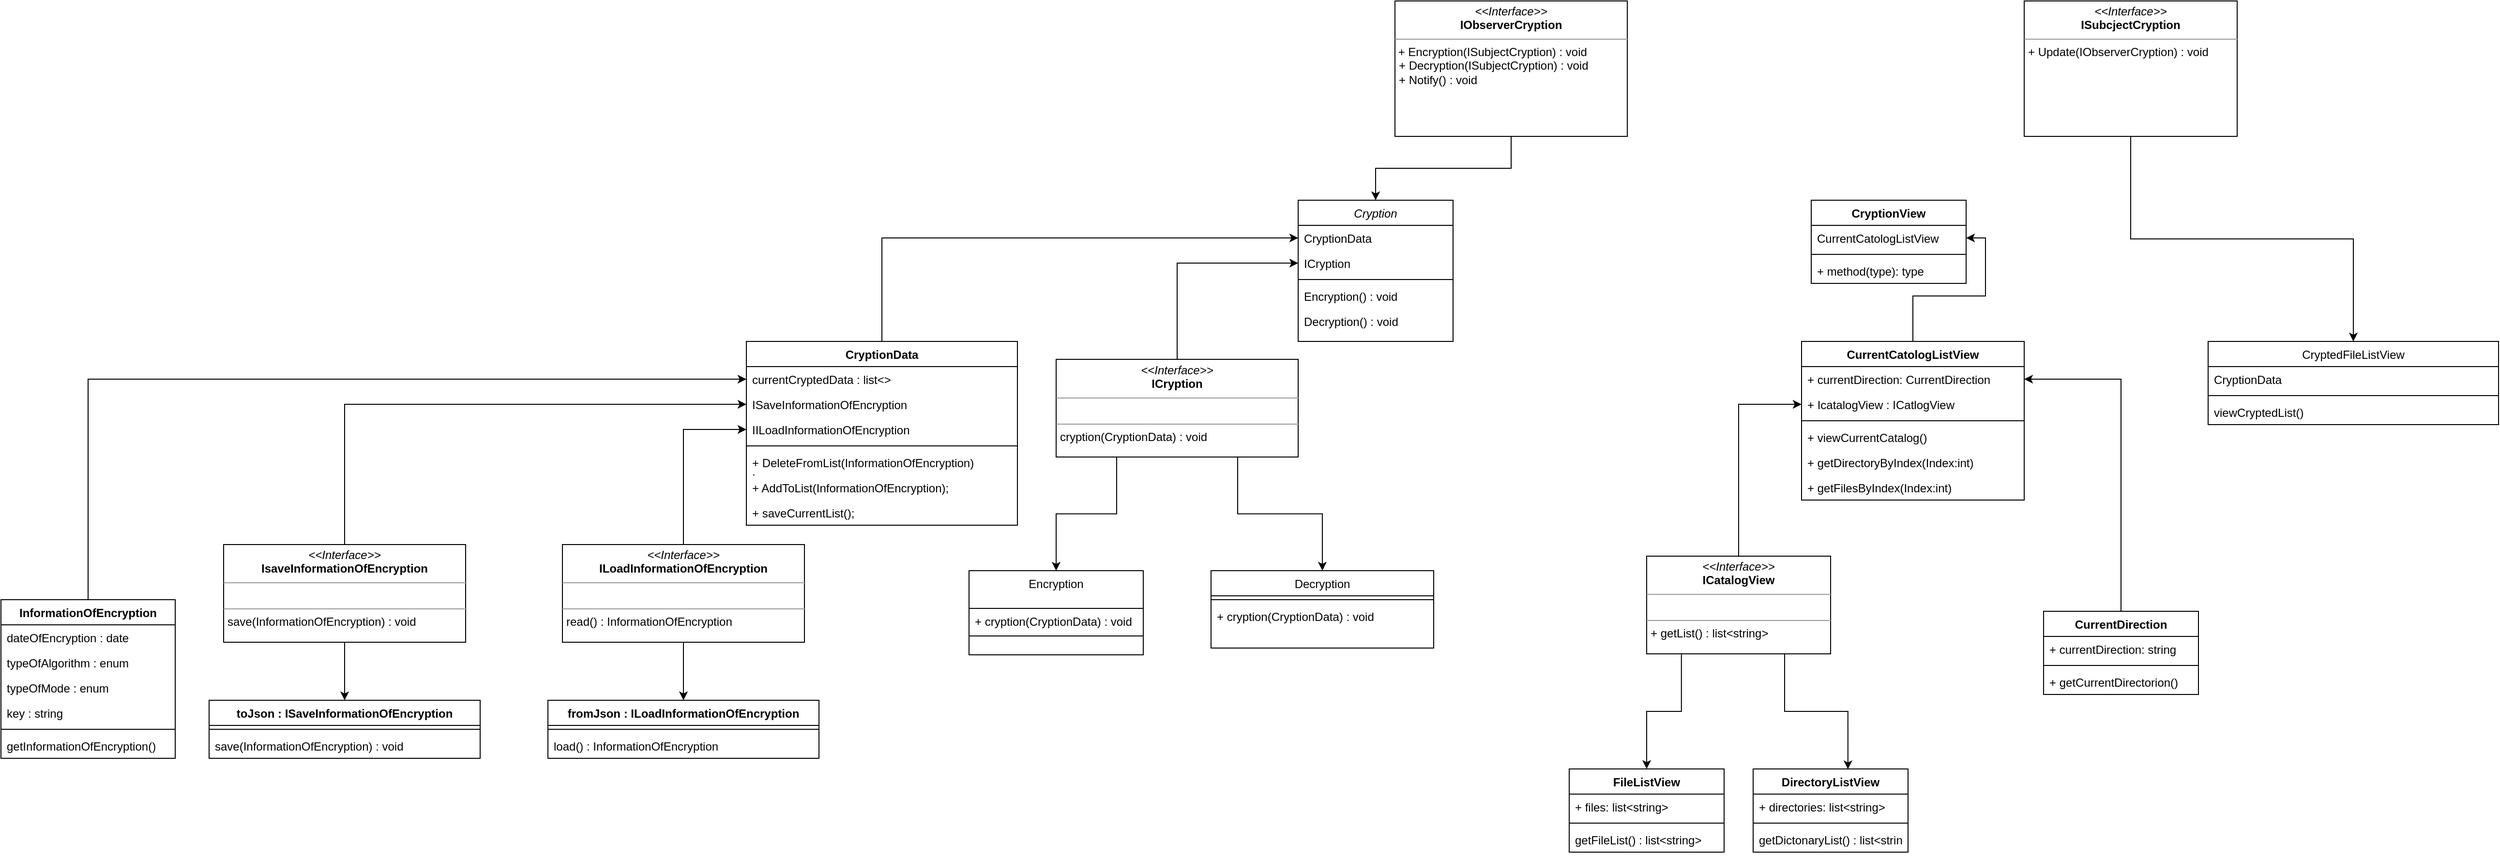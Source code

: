 <mxfile version="14.5.1" type="github">
  <diagram id="C5RBs43oDa-KdzZeNtuy" name="Page-1">
    <mxGraphModel dx="2249" dy="794" grid="1" gridSize="10" guides="1" tooltips="1" connect="1" arrows="1" fold="1" page="1" pageScale="1" pageWidth="827" pageHeight="1169" math="0" shadow="0">
      <root>
        <mxCell id="WIyWlLk6GJQsqaUBKTNV-0" />
        <mxCell id="WIyWlLk6GJQsqaUBKTNV-1" parent="WIyWlLk6GJQsqaUBKTNV-0" />
        <mxCell id="zkfFHV4jXpPFQw0GAbJ--0" value="Cryption" style="swimlane;fontStyle=2;align=center;verticalAlign=top;childLayout=stackLayout;horizontal=1;startSize=26;horizontalStack=0;resizeParent=1;resizeLast=0;collapsible=1;marginBottom=0;rounded=0;shadow=0;strokeWidth=1;" parent="WIyWlLk6GJQsqaUBKTNV-1" vertex="1">
          <mxGeometry x="1210" y="216" width="160" height="146" as="geometry">
            <mxRectangle x="230" y="140" width="160" height="26" as="alternateBounds" />
          </mxGeometry>
        </mxCell>
        <mxCell id="Qj-PsOSthV5Xs8igE-OQ-14" value="CryptionData" style="text;strokeColor=none;fillColor=none;align=left;verticalAlign=top;spacingLeft=4;spacingRight=4;overflow=hidden;rotatable=0;points=[[0,0.5],[1,0.5]];portConstraint=eastwest;" parent="zkfFHV4jXpPFQw0GAbJ--0" vertex="1">
          <mxGeometry y="26" width="160" height="26" as="geometry" />
        </mxCell>
        <mxCell id="Qj-PsOSthV5Xs8igE-OQ-28" value="ICryption" style="text;strokeColor=none;fillColor=none;align=left;verticalAlign=top;spacingLeft=4;spacingRight=4;overflow=hidden;rotatable=0;points=[[0,0.5],[1,0.5]];portConstraint=eastwest;" parent="zkfFHV4jXpPFQw0GAbJ--0" vertex="1">
          <mxGeometry y="52" width="160" height="26" as="geometry" />
        </mxCell>
        <mxCell id="zkfFHV4jXpPFQw0GAbJ--4" value="" style="line;html=1;strokeWidth=1;align=left;verticalAlign=middle;spacingTop=-1;spacingLeft=3;spacingRight=3;rotatable=0;labelPosition=right;points=[];portConstraint=eastwest;" parent="zkfFHV4jXpPFQw0GAbJ--0" vertex="1">
          <mxGeometry y="78" width="160" height="8" as="geometry" />
        </mxCell>
        <mxCell id="Qj-PsOSthV5Xs8igE-OQ-30" value="Encryption() : void" style="text;strokeColor=none;fillColor=none;align=left;verticalAlign=top;spacingLeft=4;spacingRight=4;overflow=hidden;rotatable=0;points=[[0,0.5],[1,0.5]];portConstraint=eastwest;" parent="zkfFHV4jXpPFQw0GAbJ--0" vertex="1">
          <mxGeometry y="86" width="160" height="26" as="geometry" />
        </mxCell>
        <mxCell id="Qj-PsOSthV5Xs8igE-OQ-31" value="Decryption() : void" style="text;strokeColor=none;fillColor=none;align=left;verticalAlign=top;spacingLeft=4;spacingRight=4;overflow=hidden;rotatable=0;points=[[0,0.5],[1,0.5]];portConstraint=eastwest;" parent="zkfFHV4jXpPFQw0GAbJ--0" vertex="1">
          <mxGeometry y="112" width="160" height="26" as="geometry" />
        </mxCell>
        <mxCell id="zkfFHV4jXpPFQw0GAbJ--6" value="Encryption" style="swimlane;fontStyle=0;align=center;verticalAlign=top;childLayout=stackLayout;horizontal=1;startSize=39;horizontalStack=0;resizeParent=1;resizeLast=0;collapsible=1;marginBottom=0;rounded=0;shadow=0;strokeWidth=1;" parent="WIyWlLk6GJQsqaUBKTNV-1" vertex="1">
          <mxGeometry x="870" y="599" width="180" height="87" as="geometry">
            <mxRectangle x="130" y="380" width="160" height="26" as="alternateBounds" />
          </mxGeometry>
        </mxCell>
        <mxCell id="9iRqYb5BXU4AiGlbmvDw-17" value="+ cryption(CryptionData) : void" style="text;align=left;verticalAlign=top;spacingLeft=4;spacingRight=4;overflow=hidden;rotatable=0;points=[[0,0.5],[1,0.5]];portConstraint=eastwest;rounded=0;shadow=0;html=0;" parent="zkfFHV4jXpPFQw0GAbJ--6" vertex="1">
          <mxGeometry y="39" width="180" height="26" as="geometry" />
        </mxCell>
        <mxCell id="zkfFHV4jXpPFQw0GAbJ--9" value="" style="line;html=1;strokeWidth=1;align=left;verticalAlign=middle;spacingTop=-1;spacingLeft=3;spacingRight=3;rotatable=0;labelPosition=right;points=[];portConstraint=eastwest;" parent="zkfFHV4jXpPFQw0GAbJ--6" vertex="1">
          <mxGeometry y="65" width="180" height="5" as="geometry" />
        </mxCell>
        <mxCell id="zkfFHV4jXpPFQw0GAbJ--13" value="Decryption" style="swimlane;fontStyle=0;align=center;verticalAlign=top;childLayout=stackLayout;horizontal=1;startSize=26;horizontalStack=0;resizeParent=1;resizeLast=0;collapsible=1;marginBottom=0;rounded=0;shadow=0;strokeWidth=1;" parent="WIyWlLk6GJQsqaUBKTNV-1" vertex="1">
          <mxGeometry x="1120" y="599" width="230" height="80" as="geometry">
            <mxRectangle x="340" y="380" width="170" height="26" as="alternateBounds" />
          </mxGeometry>
        </mxCell>
        <mxCell id="zkfFHV4jXpPFQw0GAbJ--15" value="" style="line;html=1;strokeWidth=1;align=left;verticalAlign=middle;spacingTop=-1;spacingLeft=3;spacingRight=3;rotatable=0;labelPosition=right;points=[];portConstraint=eastwest;" parent="zkfFHV4jXpPFQw0GAbJ--13" vertex="1">
          <mxGeometry y="26" width="230" height="8" as="geometry" />
        </mxCell>
        <mxCell id="Qj-PsOSthV5Xs8igE-OQ-9" value="+ cryption(CryptionData) : void" style="text;align=left;verticalAlign=top;spacingLeft=4;spacingRight=4;overflow=hidden;rotatable=0;points=[[0,0.5],[1,0.5]];portConstraint=eastwest;rounded=0;shadow=0;html=0;" parent="zkfFHV4jXpPFQw0GAbJ--13" vertex="1">
          <mxGeometry y="34" width="230" height="26" as="geometry" />
        </mxCell>
        <mxCell id="9iRqYb5BXU4AiGlbmvDw-7" value="CryptionView" style="swimlane;fontStyle=1;align=center;verticalAlign=top;childLayout=stackLayout;horizontal=1;startSize=26;horizontalStack=0;resizeParent=1;resizeParentMax=0;resizeLast=0;collapsible=1;marginBottom=0;" parent="WIyWlLk6GJQsqaUBKTNV-1" vertex="1">
          <mxGeometry x="1740" y="216" width="160" height="86" as="geometry" />
        </mxCell>
        <mxCell id="9iRqYb5BXU4AiGlbmvDw-8" value="CurrentCatologListView" style="text;strokeColor=none;fillColor=none;align=left;verticalAlign=top;spacingLeft=4;spacingRight=4;overflow=hidden;rotatable=0;points=[[0,0.5],[1,0.5]];portConstraint=eastwest;" parent="9iRqYb5BXU4AiGlbmvDw-7" vertex="1">
          <mxGeometry y="26" width="160" height="26" as="geometry" />
        </mxCell>
        <mxCell id="9iRqYb5BXU4AiGlbmvDw-9" value="" style="line;strokeWidth=1;fillColor=none;align=left;verticalAlign=middle;spacingTop=-1;spacingLeft=3;spacingRight=3;rotatable=0;labelPosition=right;points=[];portConstraint=eastwest;" parent="9iRqYb5BXU4AiGlbmvDw-7" vertex="1">
          <mxGeometry y="52" width="160" height="8" as="geometry" />
        </mxCell>
        <mxCell id="9iRqYb5BXU4AiGlbmvDw-10" value="+ method(type): type" style="text;strokeColor=none;fillColor=none;align=left;verticalAlign=top;spacingLeft=4;spacingRight=4;overflow=hidden;rotatable=0;points=[[0,0.5],[1,0.5]];portConstraint=eastwest;" parent="9iRqYb5BXU4AiGlbmvDw-7" vertex="1">
          <mxGeometry y="60" width="160" height="26" as="geometry" />
        </mxCell>
        <mxCell id="9iRqYb5BXU4AiGlbmvDw-11" value="FileListView" style="swimlane;fontStyle=1;align=center;verticalAlign=top;childLayout=stackLayout;horizontal=1;startSize=26;horizontalStack=0;resizeParent=1;resizeParentMax=0;resizeLast=0;collapsible=1;marginBottom=0;" parent="WIyWlLk6GJQsqaUBKTNV-1" vertex="1">
          <mxGeometry x="1490" y="804" width="160" height="86" as="geometry" />
        </mxCell>
        <mxCell id="9iRqYb5BXU4AiGlbmvDw-12" value="+ files: list&lt;string&gt;" style="text;strokeColor=none;fillColor=none;align=left;verticalAlign=top;spacingLeft=4;spacingRight=4;overflow=hidden;rotatable=0;points=[[0,0.5],[1,0.5]];portConstraint=eastwest;" parent="9iRqYb5BXU4AiGlbmvDw-11" vertex="1">
          <mxGeometry y="26" width="160" height="26" as="geometry" />
        </mxCell>
        <mxCell id="9iRqYb5BXU4AiGlbmvDw-13" value="" style="line;strokeWidth=1;fillColor=none;align=left;verticalAlign=middle;spacingTop=-1;spacingLeft=3;spacingRight=3;rotatable=0;labelPosition=right;points=[];portConstraint=eastwest;" parent="9iRqYb5BXU4AiGlbmvDw-11" vertex="1">
          <mxGeometry y="52" width="160" height="8" as="geometry" />
        </mxCell>
        <mxCell id="9iRqYb5BXU4AiGlbmvDw-14" value="getFileList() : list&lt;string&gt;" style="text;strokeColor=none;fillColor=none;align=left;verticalAlign=top;spacingLeft=4;spacingRight=4;overflow=hidden;rotatable=0;points=[[0,0.5],[1,0.5]];portConstraint=eastwest;" parent="9iRqYb5BXU4AiGlbmvDw-11" vertex="1">
          <mxGeometry y="60" width="160" height="26" as="geometry" />
        </mxCell>
        <mxCell id="Qj-PsOSthV5Xs8igE-OQ-2" style="edgeStyle=orthogonalEdgeStyle;rounded=0;orthogonalLoop=1;jettySize=auto;html=1;entryX=0;entryY=0.5;entryDx=0;entryDy=0;" parent="WIyWlLk6GJQsqaUBKTNV-1" source="9iRqYb5BXU4AiGlbmvDw-27" target="9iRqYb5BXU4AiGlbmvDw-67" edge="1">
          <mxGeometry relative="1" as="geometry" />
        </mxCell>
        <mxCell id="9iRqYb5BXU4AiGlbmvDw-27" value="InformationOfEncryption" style="swimlane;fontStyle=1;align=center;verticalAlign=top;childLayout=stackLayout;horizontal=1;startSize=26;horizontalStack=0;resizeParent=1;resizeParentMax=0;resizeLast=0;collapsible=1;marginBottom=0;" parent="WIyWlLk6GJQsqaUBKTNV-1" vertex="1">
          <mxGeometry x="-130" y="629" width="180" height="164" as="geometry" />
        </mxCell>
        <mxCell id="9iRqYb5BXU4AiGlbmvDw-28" value="dateOfEncryption : date" style="text;strokeColor=none;fillColor=none;align=left;verticalAlign=top;spacingLeft=4;spacingRight=4;overflow=hidden;rotatable=0;points=[[0,0.5],[1,0.5]];portConstraint=eastwest;" parent="9iRqYb5BXU4AiGlbmvDw-27" vertex="1">
          <mxGeometry y="26" width="180" height="26" as="geometry" />
        </mxCell>
        <mxCell id="9iRqYb5BXU4AiGlbmvDw-39" value="typeOfAlgorithm : enum" style="text;strokeColor=none;fillColor=none;align=left;verticalAlign=top;spacingLeft=4;spacingRight=4;overflow=hidden;rotatable=0;points=[[0,0.5],[1,0.5]];portConstraint=eastwest;" parent="9iRqYb5BXU4AiGlbmvDw-27" vertex="1">
          <mxGeometry y="52" width="180" height="26" as="geometry" />
        </mxCell>
        <mxCell id="9iRqYb5BXU4AiGlbmvDw-40" value="typeOfMode : enum" style="text;strokeColor=none;fillColor=none;align=left;verticalAlign=top;spacingLeft=4;spacingRight=4;overflow=hidden;rotatable=0;points=[[0,0.5],[1,0.5]];portConstraint=eastwest;" parent="9iRqYb5BXU4AiGlbmvDw-27" vertex="1">
          <mxGeometry y="78" width="180" height="26" as="geometry" />
        </mxCell>
        <mxCell id="9iRqYb5BXU4AiGlbmvDw-41" value="key : string" style="text;strokeColor=none;fillColor=none;align=left;verticalAlign=top;spacingLeft=4;spacingRight=4;overflow=hidden;rotatable=0;points=[[0,0.5],[1,0.5]];portConstraint=eastwest;" parent="9iRqYb5BXU4AiGlbmvDw-27" vertex="1">
          <mxGeometry y="104" width="180" height="26" as="geometry" />
        </mxCell>
        <mxCell id="9iRqYb5BXU4AiGlbmvDw-29" value="" style="line;strokeWidth=1;fillColor=none;align=left;verticalAlign=middle;spacingTop=-1;spacingLeft=3;spacingRight=3;rotatable=0;labelPosition=right;points=[];portConstraint=eastwest;" parent="9iRqYb5BXU4AiGlbmvDw-27" vertex="1">
          <mxGeometry y="130" width="180" height="8" as="geometry" />
        </mxCell>
        <mxCell id="9iRqYb5BXU4AiGlbmvDw-30" value="getInformationOfEncryption()&#xa;" style="text;strokeColor=none;fillColor=none;align=left;verticalAlign=top;spacingLeft=4;spacingRight=4;overflow=hidden;rotatable=0;points=[[0,0.5],[1,0.5]];portConstraint=eastwest;" parent="9iRqYb5BXU4AiGlbmvDw-27" vertex="1">
          <mxGeometry y="138" width="180" height="26" as="geometry" />
        </mxCell>
        <mxCell id="9iRqYb5BXU4AiGlbmvDw-76" style="edgeStyle=orthogonalEdgeStyle;rounded=0;orthogonalLoop=1;jettySize=auto;html=1;entryX=0.5;entryY=0;entryDx=0;entryDy=0;exitX=0.5;exitY=1;exitDx=0;exitDy=0;" parent="WIyWlLk6GJQsqaUBKTNV-1" source="WPmkBU69KhsGeqSe_Cuk-21" target="9iRqYb5BXU4AiGlbmvDw-72" edge="1">
          <mxGeometry relative="1" as="geometry">
            <mxPoint x="220" y="686" as="sourcePoint" />
          </mxGeometry>
        </mxCell>
        <mxCell id="Qj-PsOSthV5Xs8igE-OQ-3" style="edgeStyle=orthogonalEdgeStyle;rounded=0;orthogonalLoop=1;jettySize=auto;html=1;entryX=0;entryY=0.5;entryDx=0;entryDy=0;exitX=0.5;exitY=0;exitDx=0;exitDy=0;" parent="WIyWlLk6GJQsqaUBKTNV-1" source="WPmkBU69KhsGeqSe_Cuk-21" target="Qj-PsOSthV5Xs8igE-OQ-0" edge="1">
          <mxGeometry relative="1" as="geometry">
            <mxPoint x="220" y="626" as="sourcePoint" />
          </mxGeometry>
        </mxCell>
        <mxCell id="Qj-PsOSthV5Xs8igE-OQ-4" style="edgeStyle=orthogonalEdgeStyle;rounded=0;orthogonalLoop=1;jettySize=auto;html=1;entryX=0;entryY=0.5;entryDx=0;entryDy=0;" parent="WIyWlLk6GJQsqaUBKTNV-1" source="WPmkBU69KhsGeqSe_Cuk-18" target="Qj-PsOSthV5Xs8igE-OQ-1" edge="1">
          <mxGeometry relative="1" as="geometry">
            <mxPoint x="560" y="626" as="sourcePoint" />
          </mxGeometry>
        </mxCell>
        <mxCell id="9iRqYb5BXU4AiGlbmvDw-54" value="CryptedFileListView" style="swimlane;fontStyle=0;childLayout=stackLayout;horizontal=1;startSize=26;fillColor=none;horizontalStack=0;resizeParent=1;resizeParentMax=0;resizeLast=0;collapsible=1;marginBottom=0;" parent="WIyWlLk6GJQsqaUBKTNV-1" vertex="1">
          <mxGeometry x="2150" y="362" width="300" height="86" as="geometry" />
        </mxCell>
        <mxCell id="WPmkBU69KhsGeqSe_Cuk-54" value="CryptionData" style="text;strokeColor=none;fillColor=none;align=left;verticalAlign=top;spacingLeft=4;spacingRight=4;overflow=hidden;rotatable=0;points=[[0,0.5],[1,0.5]];portConstraint=eastwest;" vertex="1" parent="9iRqYb5BXU4AiGlbmvDw-54">
          <mxGeometry y="26" width="300" height="26" as="geometry" />
        </mxCell>
        <mxCell id="WPmkBU69KhsGeqSe_Cuk-55" value="" style="line;strokeWidth=1;fillColor=none;align=left;verticalAlign=middle;spacingTop=-1;spacingLeft=3;spacingRight=3;rotatable=0;labelPosition=right;points=[];portConstraint=eastwest;" vertex="1" parent="9iRqYb5BXU4AiGlbmvDw-54">
          <mxGeometry y="52" width="300" height="8" as="geometry" />
        </mxCell>
        <mxCell id="9iRqYb5BXU4AiGlbmvDw-57" value="viewCryptedList()" style="text;strokeColor=none;fillColor=none;align=left;verticalAlign=top;spacingLeft=4;spacingRight=4;overflow=hidden;rotatable=0;points=[[0,0.5],[1,0.5]];portConstraint=eastwest;" parent="9iRqYb5BXU4AiGlbmvDw-54" vertex="1">
          <mxGeometry y="60" width="300" height="26" as="geometry" />
        </mxCell>
        <mxCell id="Qj-PsOSthV5Xs8igE-OQ-15" style="edgeStyle=orthogonalEdgeStyle;rounded=0;orthogonalLoop=1;jettySize=auto;html=1;" parent="WIyWlLk6GJQsqaUBKTNV-1" source="9iRqYb5BXU4AiGlbmvDw-66" target="Qj-PsOSthV5Xs8igE-OQ-14" edge="1">
          <mxGeometry relative="1" as="geometry" />
        </mxCell>
        <mxCell id="9iRqYb5BXU4AiGlbmvDw-66" value="CryptionData" style="swimlane;fontStyle=1;align=center;verticalAlign=top;childLayout=stackLayout;horizontal=1;startSize=26;horizontalStack=0;resizeParent=1;resizeParentMax=0;resizeLast=0;collapsible=1;marginBottom=0;" parent="WIyWlLk6GJQsqaUBKTNV-1" vertex="1">
          <mxGeometry x="640" y="362" width="280" height="190" as="geometry" />
        </mxCell>
        <mxCell id="9iRqYb5BXU4AiGlbmvDw-67" value="currentCryptedData : list&lt;&gt;" style="text;strokeColor=none;fillColor=none;align=left;verticalAlign=top;spacingLeft=4;spacingRight=4;overflow=hidden;rotatable=0;points=[[0,0.5],[1,0.5]];portConstraint=eastwest;" parent="9iRqYb5BXU4AiGlbmvDw-66" vertex="1">
          <mxGeometry y="26" width="280" height="26" as="geometry" />
        </mxCell>
        <mxCell id="Qj-PsOSthV5Xs8igE-OQ-0" value="ISaveInformationOfEncryption " style="text;strokeColor=none;fillColor=none;align=left;verticalAlign=top;spacingLeft=4;spacingRight=4;overflow=hidden;rotatable=0;points=[[0,0.5],[1,0.5]];portConstraint=eastwest;" parent="9iRqYb5BXU4AiGlbmvDw-66" vertex="1">
          <mxGeometry y="52" width="280" height="26" as="geometry" />
        </mxCell>
        <mxCell id="Qj-PsOSthV5Xs8igE-OQ-1" value="IILoadInformationOfEncryption " style="text;strokeColor=none;fillColor=none;align=left;verticalAlign=top;spacingLeft=4;spacingRight=4;overflow=hidden;rotatable=0;points=[[0,0.5],[1,0.5]];portConstraint=eastwest;" parent="9iRqYb5BXU4AiGlbmvDw-66" vertex="1">
          <mxGeometry y="78" width="280" height="26" as="geometry" />
        </mxCell>
        <mxCell id="9iRqYb5BXU4AiGlbmvDw-68" value="" style="line;strokeWidth=1;fillColor=none;align=left;verticalAlign=middle;spacingTop=-1;spacingLeft=3;spacingRight=3;rotatable=0;labelPosition=right;points=[];portConstraint=eastwest;" parent="9iRqYb5BXU4AiGlbmvDw-66" vertex="1">
          <mxGeometry y="104" width="280" height="8" as="geometry" />
        </mxCell>
        <mxCell id="WPmkBU69KhsGeqSe_Cuk-51" value="+ DeleteFromList(InformationOfEncryption)&#xa;;" style="text;strokeColor=none;fillColor=none;align=left;verticalAlign=top;spacingLeft=4;spacingRight=4;overflow=hidden;rotatable=0;points=[[0,0.5],[1,0.5]];portConstraint=eastwest;" vertex="1" parent="9iRqYb5BXU4AiGlbmvDw-66">
          <mxGeometry y="112" width="280" height="26" as="geometry" />
        </mxCell>
        <mxCell id="WPmkBU69KhsGeqSe_Cuk-52" value="+ AddToList(InformationOfEncryption);" style="text;strokeColor=none;fillColor=none;align=left;verticalAlign=top;spacingLeft=4;spacingRight=4;overflow=hidden;rotatable=0;points=[[0,0.5],[1,0.5]];portConstraint=eastwest;" vertex="1" parent="9iRqYb5BXU4AiGlbmvDw-66">
          <mxGeometry y="138" width="280" height="26" as="geometry" />
        </mxCell>
        <mxCell id="9iRqYb5BXU4AiGlbmvDw-69" value="+ saveCurrentList();" style="text;strokeColor=none;fillColor=none;align=left;verticalAlign=top;spacingLeft=4;spacingRight=4;overflow=hidden;rotatable=0;points=[[0,0.5],[1,0.5]];portConstraint=eastwest;" parent="9iRqYb5BXU4AiGlbmvDw-66" vertex="1">
          <mxGeometry y="164" width="280" height="26" as="geometry" />
        </mxCell>
        <mxCell id="9iRqYb5BXU4AiGlbmvDw-72" value="toJson : ISaveInformationOfEncryption" style="swimlane;fontStyle=1;align=center;verticalAlign=top;childLayout=stackLayout;horizontal=1;startSize=26;horizontalStack=0;resizeParent=1;resizeParentMax=0;resizeLast=0;collapsible=1;marginBottom=0;" parent="WIyWlLk6GJQsqaUBKTNV-1" vertex="1">
          <mxGeometry x="85" y="733" width="280" height="60" as="geometry" />
        </mxCell>
        <mxCell id="9iRqYb5BXU4AiGlbmvDw-74" value="" style="line;strokeWidth=1;fillColor=none;align=left;verticalAlign=middle;spacingTop=-1;spacingLeft=3;spacingRight=3;rotatable=0;labelPosition=right;points=[];portConstraint=eastwest;" parent="9iRqYb5BXU4AiGlbmvDw-72" vertex="1">
          <mxGeometry y="26" width="280" height="8" as="geometry" />
        </mxCell>
        <mxCell id="9iRqYb5BXU4AiGlbmvDw-75" value="save(InformationOfEncryption) : void" style="text;strokeColor=none;fillColor=none;align=left;verticalAlign=top;spacingLeft=4;spacingRight=4;overflow=hidden;rotatable=0;points=[[0,0.5],[1,0.5]];portConstraint=eastwest;" parent="9iRqYb5BXU4AiGlbmvDw-72" vertex="1">
          <mxGeometry y="34" width="280" height="26" as="geometry" />
        </mxCell>
        <mxCell id="9iRqYb5BXU4AiGlbmvDw-77" value="fromJson : ILoadInformationOfEncryption" style="swimlane;fontStyle=1;align=center;verticalAlign=top;childLayout=stackLayout;horizontal=1;startSize=26;horizontalStack=0;resizeParent=1;resizeParentMax=0;resizeLast=0;collapsible=1;marginBottom=0;" parent="WIyWlLk6GJQsqaUBKTNV-1" vertex="1">
          <mxGeometry x="435" y="733" width="280" height="60" as="geometry" />
        </mxCell>
        <mxCell id="9iRqYb5BXU4AiGlbmvDw-78" value="" style="line;strokeWidth=1;fillColor=none;align=left;verticalAlign=middle;spacingTop=-1;spacingLeft=3;spacingRight=3;rotatable=0;labelPosition=right;points=[];portConstraint=eastwest;" parent="9iRqYb5BXU4AiGlbmvDw-77" vertex="1">
          <mxGeometry y="26" width="280" height="8" as="geometry" />
        </mxCell>
        <mxCell id="9iRqYb5BXU4AiGlbmvDw-79" value="load() : InformationOfEncryption" style="text;strokeColor=none;fillColor=none;align=left;verticalAlign=top;spacingLeft=4;spacingRight=4;overflow=hidden;rotatable=0;points=[[0,0.5],[1,0.5]];portConstraint=eastwest;" parent="9iRqYb5BXU4AiGlbmvDw-77" vertex="1">
          <mxGeometry y="34" width="280" height="26" as="geometry" />
        </mxCell>
        <mxCell id="9iRqYb5BXU4AiGlbmvDw-80" style="edgeStyle=orthogonalEdgeStyle;rounded=0;orthogonalLoop=1;jettySize=auto;html=1;exitX=0.5;exitY=1;exitDx=0;exitDy=0;" parent="WIyWlLk6GJQsqaUBKTNV-1" source="WPmkBU69KhsGeqSe_Cuk-18" target="9iRqYb5BXU4AiGlbmvDw-77" edge="1">
          <mxGeometry relative="1" as="geometry">
            <mxPoint x="560" y="686" as="sourcePoint" />
          </mxGeometry>
        </mxCell>
        <mxCell id="Qj-PsOSthV5Xs8igE-OQ-29" style="edgeStyle=orthogonalEdgeStyle;rounded=0;orthogonalLoop=1;jettySize=auto;html=1;entryX=0;entryY=0.5;entryDx=0;entryDy=0;exitX=0.5;exitY=0;exitDx=0;exitDy=0;" parent="WIyWlLk6GJQsqaUBKTNV-1" source="WPmkBU69KhsGeqSe_Cuk-20" target="Qj-PsOSthV5Xs8igE-OQ-28" edge="1">
          <mxGeometry relative="1" as="geometry">
            <mxPoint x="1089.941" y="362" as="sourcePoint" />
          </mxGeometry>
        </mxCell>
        <mxCell id="Qj-PsOSthV5Xs8igE-OQ-24" style="edgeStyle=orthogonalEdgeStyle;rounded=0;orthogonalLoop=1;jettySize=auto;html=1;exitX=0.25;exitY=1;exitDx=0;exitDy=0;" parent="WIyWlLk6GJQsqaUBKTNV-1" source="WPmkBU69KhsGeqSe_Cuk-20" target="zkfFHV4jXpPFQw0GAbJ--6" edge="1">
          <mxGeometry relative="1" as="geometry">
            <mxPoint x="1070.0" y="422.988" as="sourcePoint" />
          </mxGeometry>
        </mxCell>
        <mxCell id="Qj-PsOSthV5Xs8igE-OQ-26" style="edgeStyle=orthogonalEdgeStyle;rounded=0;orthogonalLoop=1;jettySize=auto;html=1;exitX=0.75;exitY=1;exitDx=0;exitDy=0;" parent="WIyWlLk6GJQsqaUBKTNV-1" source="WPmkBU69KhsGeqSe_Cuk-20" target="zkfFHV4jXpPFQw0GAbJ--13" edge="1">
          <mxGeometry relative="1" as="geometry">
            <mxPoint x="1130.0" y="422.988" as="sourcePoint" />
          </mxGeometry>
        </mxCell>
        <mxCell id="WPmkBU69KhsGeqSe_Cuk-0" value="DirectoryListView" style="swimlane;fontStyle=1;align=center;verticalAlign=top;childLayout=stackLayout;horizontal=1;startSize=26;horizontalStack=0;resizeParent=1;resizeParentMax=0;resizeLast=0;collapsible=1;marginBottom=0;" vertex="1" parent="WIyWlLk6GJQsqaUBKTNV-1">
          <mxGeometry x="1680" y="804" width="160" height="86" as="geometry" />
        </mxCell>
        <mxCell id="WPmkBU69KhsGeqSe_Cuk-9" value="+ directories: list&lt;string&gt;" style="text;strokeColor=none;fillColor=none;align=left;verticalAlign=top;spacingLeft=4;spacingRight=4;overflow=hidden;rotatable=0;points=[[0,0.5],[1,0.5]];portConstraint=eastwest;" vertex="1" parent="WPmkBU69KhsGeqSe_Cuk-0">
          <mxGeometry y="26" width="160" height="26" as="geometry" />
        </mxCell>
        <mxCell id="WPmkBU69KhsGeqSe_Cuk-2" value="" style="line;strokeWidth=1;fillColor=none;align=left;verticalAlign=middle;spacingTop=-1;spacingLeft=3;spacingRight=3;rotatable=0;labelPosition=right;points=[];portConstraint=eastwest;" vertex="1" parent="WPmkBU69KhsGeqSe_Cuk-0">
          <mxGeometry y="52" width="160" height="8" as="geometry" />
        </mxCell>
        <mxCell id="WPmkBU69KhsGeqSe_Cuk-8" value="getDictonaryList() : list&lt;string&gt;" style="text;strokeColor=none;fillColor=none;align=left;verticalAlign=top;spacingLeft=4;spacingRight=4;overflow=hidden;rotatable=0;points=[[0,0.5],[1,0.5]];portConstraint=eastwest;" vertex="1" parent="WPmkBU69KhsGeqSe_Cuk-0">
          <mxGeometry y="60" width="160" height="26" as="geometry" />
        </mxCell>
        <mxCell id="WPmkBU69KhsGeqSe_Cuk-33" style="edgeStyle=orthogonalEdgeStyle;rounded=0;orthogonalLoop=1;jettySize=auto;html=1;" edge="1" parent="WIyWlLk6GJQsqaUBKTNV-1" source="WPmkBU69KhsGeqSe_Cuk-4" target="9iRqYb5BXU4AiGlbmvDw-8">
          <mxGeometry relative="1" as="geometry" />
        </mxCell>
        <mxCell id="WPmkBU69KhsGeqSe_Cuk-4" value="CurrentCatologListView" style="swimlane;fontStyle=1;align=center;verticalAlign=top;childLayout=stackLayout;horizontal=1;startSize=26;horizontalStack=0;resizeParent=1;resizeParentMax=0;resizeLast=0;collapsible=1;marginBottom=0;" vertex="1" parent="WIyWlLk6GJQsqaUBKTNV-1">
          <mxGeometry x="1730" y="362" width="230" height="164" as="geometry" />
        </mxCell>
        <mxCell id="WPmkBU69KhsGeqSe_Cuk-10" value="+ currentDirection: CurrentDirection" style="text;strokeColor=none;fillColor=none;align=left;verticalAlign=top;spacingLeft=4;spacingRight=4;overflow=hidden;rotatable=0;points=[[0,0.5],[1,0.5]];portConstraint=eastwest;" vertex="1" parent="WPmkBU69KhsGeqSe_Cuk-4">
          <mxGeometry y="26" width="230" height="26" as="geometry" />
        </mxCell>
        <mxCell id="WPmkBU69KhsGeqSe_Cuk-23" value="+ IcatalogView : ICatlogView" style="text;strokeColor=none;fillColor=none;align=left;verticalAlign=top;spacingLeft=4;spacingRight=4;overflow=hidden;rotatable=0;points=[[0,0.5],[1,0.5]];portConstraint=eastwest;" vertex="1" parent="WPmkBU69KhsGeqSe_Cuk-4">
          <mxGeometry y="52" width="230" height="26" as="geometry" />
        </mxCell>
        <mxCell id="WPmkBU69KhsGeqSe_Cuk-6" value="" style="line;strokeWidth=1;fillColor=none;align=left;verticalAlign=middle;spacingTop=-1;spacingLeft=3;spacingRight=3;rotatable=0;labelPosition=right;points=[];portConstraint=eastwest;" vertex="1" parent="WPmkBU69KhsGeqSe_Cuk-4">
          <mxGeometry y="78" width="230" height="8" as="geometry" />
        </mxCell>
        <mxCell id="WPmkBU69KhsGeqSe_Cuk-7" value="+ viewCurrentCatalog()" style="text;strokeColor=none;fillColor=none;align=left;verticalAlign=top;spacingLeft=4;spacingRight=4;overflow=hidden;rotatable=0;points=[[0,0.5],[1,0.5]];portConstraint=eastwest;" vertex="1" parent="WPmkBU69KhsGeqSe_Cuk-4">
          <mxGeometry y="86" width="230" height="26" as="geometry" />
        </mxCell>
        <mxCell id="WPmkBU69KhsGeqSe_Cuk-31" value="+ getDirectoryByIndex(Index:int)" style="text;strokeColor=none;fillColor=none;align=left;verticalAlign=top;spacingLeft=4;spacingRight=4;overflow=hidden;rotatable=0;points=[[0,0.5],[1,0.5]];portConstraint=eastwest;" vertex="1" parent="WPmkBU69KhsGeqSe_Cuk-4">
          <mxGeometry y="112" width="230" height="26" as="geometry" />
        </mxCell>
        <mxCell id="WPmkBU69KhsGeqSe_Cuk-30" value="+ getFilesByIndex(Index:int)" style="text;strokeColor=none;fillColor=none;align=left;verticalAlign=top;spacingLeft=4;spacingRight=4;overflow=hidden;rotatable=0;points=[[0,0.5],[1,0.5]];portConstraint=eastwest;" vertex="1" parent="WPmkBU69KhsGeqSe_Cuk-4">
          <mxGeometry y="138" width="230" height="26" as="geometry" />
        </mxCell>
        <mxCell id="WPmkBU69KhsGeqSe_Cuk-16" style="edgeStyle=orthogonalEdgeStyle;rounded=0;orthogonalLoop=1;jettySize=auto;html=1;exitX=0.189;exitY=1.006;exitDx=0;exitDy=0;exitPerimeter=0;" edge="1" parent="WIyWlLk6GJQsqaUBKTNV-1" source="WPmkBU69KhsGeqSe_Cuk-15" target="9iRqYb5BXU4AiGlbmvDw-11">
          <mxGeometry relative="1" as="geometry" />
        </mxCell>
        <mxCell id="WPmkBU69KhsGeqSe_Cuk-17" style="edgeStyle=orthogonalEdgeStyle;rounded=0;orthogonalLoop=1;jettySize=auto;html=1;entryX=0.612;entryY=0.003;entryDx=0;entryDy=0;entryPerimeter=0;exitX=0.75;exitY=1;exitDx=0;exitDy=0;" edge="1" parent="WIyWlLk6GJQsqaUBKTNV-1" source="WPmkBU69KhsGeqSe_Cuk-15" target="WPmkBU69KhsGeqSe_Cuk-0">
          <mxGeometry relative="1" as="geometry" />
        </mxCell>
        <mxCell id="WPmkBU69KhsGeqSe_Cuk-24" style="edgeStyle=orthogonalEdgeStyle;rounded=0;orthogonalLoop=1;jettySize=auto;html=1;entryX=0;entryY=0.5;entryDx=0;entryDy=0;" edge="1" parent="WIyWlLk6GJQsqaUBKTNV-1" source="WPmkBU69KhsGeqSe_Cuk-15" target="WPmkBU69KhsGeqSe_Cuk-23">
          <mxGeometry relative="1" as="geometry" />
        </mxCell>
        <mxCell id="WPmkBU69KhsGeqSe_Cuk-15" value="&lt;p style=&quot;margin: 0px ; margin-top: 4px ; text-align: center&quot;&gt;&lt;i&gt;&amp;lt;&amp;lt;Interface&amp;gt;&amp;gt;&lt;/i&gt;&lt;br&gt;&lt;b&gt;ICatalogView&lt;/b&gt;&lt;/p&gt;&lt;hr size=&quot;1&quot;&gt;&lt;p style=&quot;margin: 0px ; margin-left: 4px&quot;&gt;&lt;br&gt;&lt;/p&gt;&lt;hr size=&quot;1&quot;&gt;&lt;p style=&quot;margin: 0px ; margin-left: 4px&quot;&gt;+ getList() : list&amp;lt;string&amp;gt;&lt;br&gt;&lt;br&gt;&lt;/p&gt;" style="verticalAlign=top;align=left;overflow=fill;fontSize=12;fontFamily=Helvetica;html=1;" vertex="1" parent="WIyWlLk6GJQsqaUBKTNV-1">
          <mxGeometry x="1570" y="584" width="190" height="101" as="geometry" />
        </mxCell>
        <mxCell id="WPmkBU69KhsGeqSe_Cuk-20" value="&lt;p style=&quot;margin: 0px ; margin-top: 4px ; text-align: center&quot;&gt;&lt;i&gt;&amp;lt;&amp;lt;Interface&amp;gt;&amp;gt;&lt;/i&gt;&lt;br&gt;&lt;span style=&quot;font-weight: 700&quot;&gt;ICryption&lt;/span&gt;&lt;br&gt;&lt;/p&gt;&lt;hr size=&quot;1&quot;&gt;&lt;p style=&quot;margin: 0px ; margin-left: 4px&quot;&gt;&lt;br&gt;&lt;/p&gt;&lt;hr size=&quot;1&quot;&gt;&lt;p style=&quot;margin: 0px ; margin-left: 4px&quot;&gt;cryption(CryptionData) : void&lt;br&gt;&lt;/p&gt;" style="verticalAlign=top;align=left;overflow=fill;fontSize=12;fontFamily=Helvetica;html=1;" vertex="1" parent="WIyWlLk6GJQsqaUBKTNV-1">
          <mxGeometry x="960" y="380.5" width="250" height="101" as="geometry" />
        </mxCell>
        <mxCell id="WPmkBU69KhsGeqSe_Cuk-21" value="&lt;p style=&quot;margin: 0px ; margin-top: 4px ; text-align: center&quot;&gt;&lt;i&gt;&amp;lt;&amp;lt;Interface&amp;gt;&amp;gt;&lt;/i&gt;&lt;br&gt;&lt;span style=&quot;font-weight: 700&quot;&gt;IsaveInformationOfEncryption&lt;/span&gt;&lt;br&gt;&lt;/p&gt;&lt;hr size=&quot;1&quot;&gt;&lt;p style=&quot;margin: 0px ; margin-left: 4px&quot;&gt;&lt;br&gt;&lt;/p&gt;&lt;hr size=&quot;1&quot;&gt;&lt;p style=&quot;margin: 0px ; margin-left: 4px&quot;&gt;&lt;span style=&quot;text-align: center&quot;&gt;save(InformationOfEncryption) : void&lt;/span&gt;&lt;br&gt;&lt;/p&gt;" style="verticalAlign=top;align=left;overflow=fill;fontSize=12;fontFamily=Helvetica;html=1;" vertex="1" parent="WIyWlLk6GJQsqaUBKTNV-1">
          <mxGeometry x="100" y="572" width="250" height="101" as="geometry" />
        </mxCell>
        <mxCell id="WPmkBU69KhsGeqSe_Cuk-18" value="&lt;p style=&quot;margin: 0px ; margin-top: 4px ; text-align: center&quot;&gt;&lt;i&gt;&amp;lt;&amp;lt;Interface&amp;gt;&amp;gt;&lt;/i&gt;&lt;br&gt;&lt;span style=&quot;font-weight: 700&quot;&gt;ILoadInformationOfEncryption&lt;/span&gt;&lt;br&gt;&lt;/p&gt;&lt;hr size=&quot;1&quot;&gt;&lt;p style=&quot;margin: 0px ; margin-left: 4px&quot;&gt;&lt;br&gt;&lt;/p&gt;&lt;hr size=&quot;1&quot;&gt;&lt;p style=&quot;margin: 0px ; margin-left: 4px&quot;&gt;&lt;span style=&quot;text-align: center&quot;&gt;read() : InformationOfEncryption&lt;/span&gt;&lt;br&gt;&lt;/p&gt;" style="verticalAlign=top;align=left;overflow=fill;fontSize=12;fontFamily=Helvetica;html=1;" vertex="1" parent="WIyWlLk6GJQsqaUBKTNV-1">
          <mxGeometry x="450" y="572" width="250" height="101" as="geometry" />
        </mxCell>
        <mxCell id="WPmkBU69KhsGeqSe_Cuk-29" style="edgeStyle=orthogonalEdgeStyle;rounded=0;orthogonalLoop=1;jettySize=auto;html=1;entryX=1;entryY=0.5;entryDx=0;entryDy=0;" edge="1" parent="WIyWlLk6GJQsqaUBKTNV-1" source="WPmkBU69KhsGeqSe_Cuk-25" target="WPmkBU69KhsGeqSe_Cuk-10">
          <mxGeometry relative="1" as="geometry" />
        </mxCell>
        <mxCell id="WPmkBU69KhsGeqSe_Cuk-25" value="CurrentDirection" style="swimlane;fontStyle=1;align=center;verticalAlign=top;childLayout=stackLayout;horizontal=1;startSize=26;horizontalStack=0;resizeParent=1;resizeParentMax=0;resizeLast=0;collapsible=1;marginBottom=0;" vertex="1" parent="WIyWlLk6GJQsqaUBKTNV-1">
          <mxGeometry x="1980" y="641" width="160" height="86" as="geometry" />
        </mxCell>
        <mxCell id="WPmkBU69KhsGeqSe_Cuk-26" value="+ currentDirection: string" style="text;strokeColor=none;fillColor=none;align=left;verticalAlign=top;spacingLeft=4;spacingRight=4;overflow=hidden;rotatable=0;points=[[0,0.5],[1,0.5]];portConstraint=eastwest;" vertex="1" parent="WPmkBU69KhsGeqSe_Cuk-25">
          <mxGeometry y="26" width="160" height="26" as="geometry" />
        </mxCell>
        <mxCell id="WPmkBU69KhsGeqSe_Cuk-27" value="" style="line;strokeWidth=1;fillColor=none;align=left;verticalAlign=middle;spacingTop=-1;spacingLeft=3;spacingRight=3;rotatable=0;labelPosition=right;points=[];portConstraint=eastwest;" vertex="1" parent="WPmkBU69KhsGeqSe_Cuk-25">
          <mxGeometry y="52" width="160" height="8" as="geometry" />
        </mxCell>
        <mxCell id="WPmkBU69KhsGeqSe_Cuk-28" value="+ getCurrentDirectorion()" style="text;strokeColor=none;fillColor=none;align=left;verticalAlign=top;spacingLeft=4;spacingRight=4;overflow=hidden;rotatable=0;points=[[0,0.5],[1,0.5]];portConstraint=eastwest;" vertex="1" parent="WPmkBU69KhsGeqSe_Cuk-25">
          <mxGeometry y="60" width="160" height="26" as="geometry" />
        </mxCell>
        <mxCell id="WPmkBU69KhsGeqSe_Cuk-49" style="edgeStyle=orthogonalEdgeStyle;rounded=0;orthogonalLoop=1;jettySize=auto;html=1;" edge="1" parent="WIyWlLk6GJQsqaUBKTNV-1" source="WPmkBU69KhsGeqSe_Cuk-46" target="9iRqYb5BXU4AiGlbmvDw-54">
          <mxGeometry relative="1" as="geometry" />
        </mxCell>
        <mxCell id="WPmkBU69KhsGeqSe_Cuk-46" value="&lt;p style=&quot;margin: 0px ; margin-top: 4px ; text-align: center&quot;&gt;&lt;i&gt;&amp;lt;&amp;lt;Interface&amp;gt;&amp;gt;&lt;/i&gt;&lt;br&gt;&lt;b&gt;ISubcjectCryption&lt;/b&gt;&lt;/p&gt;&lt;hr size=&quot;1&quot;&gt;&lt;p style=&quot;margin: 0px ; margin-left: 4px&quot;&gt;+ Update(IObserverCryption) : void&lt;/p&gt;" style="verticalAlign=top;align=left;overflow=fill;fontSize=12;fontFamily=Helvetica;html=1;" vertex="1" parent="WIyWlLk6GJQsqaUBKTNV-1">
          <mxGeometry x="1960" y="10" width="220" height="140" as="geometry" />
        </mxCell>
        <mxCell id="WPmkBU69KhsGeqSe_Cuk-48" style="edgeStyle=orthogonalEdgeStyle;rounded=0;orthogonalLoop=1;jettySize=auto;html=1;" edge="1" parent="WIyWlLk6GJQsqaUBKTNV-1" source="WPmkBU69KhsGeqSe_Cuk-47" target="zkfFHV4jXpPFQw0GAbJ--0">
          <mxGeometry relative="1" as="geometry" />
        </mxCell>
        <mxCell id="WPmkBU69KhsGeqSe_Cuk-47" value="&lt;p style=&quot;margin: 0px ; margin-top: 4px ; text-align: center&quot;&gt;&lt;i&gt;&amp;lt;&amp;lt;Interface&amp;gt;&amp;gt;&lt;/i&gt;&lt;br&gt;&lt;b&gt;IObserverCryption&lt;/b&gt;&lt;/p&gt;&lt;hr size=&quot;1&quot;&gt;&lt;p style=&quot;margin: 0px ; margin-left: 4px&quot;&gt;&lt;/p&gt;&amp;nbsp;+ Encryption(ISubjectCryption) : void&lt;p style=&quot;margin: 0px ; margin-left: 4px&quot;&gt;+ Decryption(ISubjectCryption) : void&lt;br&gt;&lt;/p&gt;&lt;p style=&quot;margin: 0px ; margin-left: 4px&quot;&gt;+ Notify() : void&lt;/p&gt;" style="verticalAlign=top;align=left;overflow=fill;fontSize=12;fontFamily=Helvetica;html=1;" vertex="1" parent="WIyWlLk6GJQsqaUBKTNV-1">
          <mxGeometry x="1310" y="10" width="240" height="140" as="geometry" />
        </mxCell>
      </root>
    </mxGraphModel>
  </diagram>
</mxfile>
